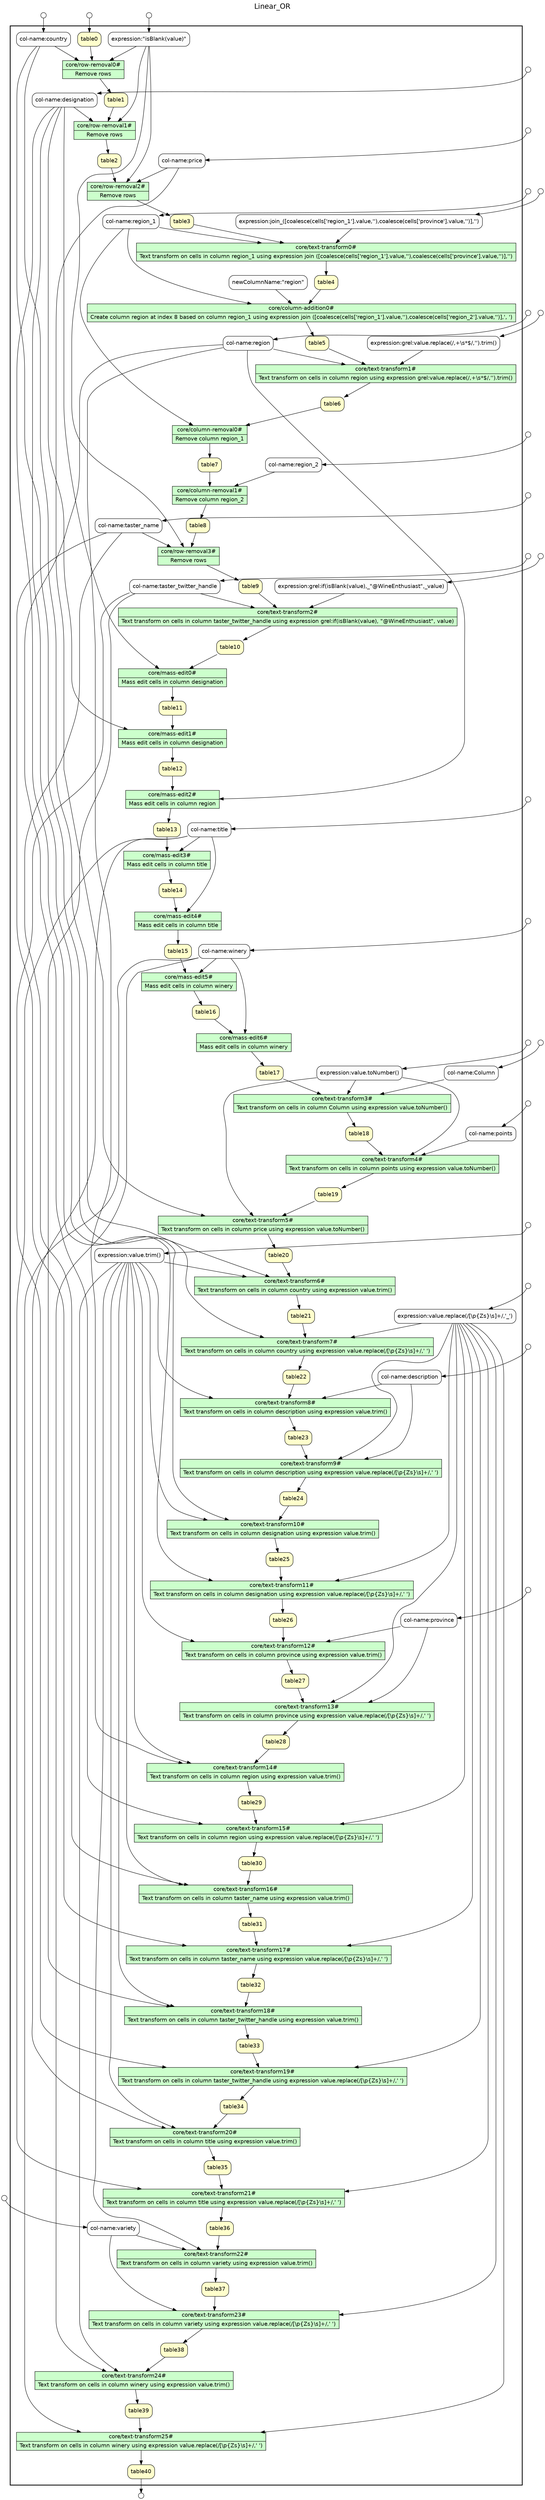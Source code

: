 
/* Start of top-level graph */
digraph Workflow {
rankdir=TB

/* Title for graph */
fontname=Helvetica; fontsize=18; labelloc=t
label=Linear_OR

/* Start of double cluster for drawing box around nodes in workflow */
subgraph cluster_workflow_box_outer { label=""; color=black; penwidth=2
subgraph cluster_workflow_box_inner { label=""; penwidth=0

/* Style for nodes representing atomic programs in workflow */
node[shape=box style=filled fillcolor="#CCFFCC" peripheries=1 fontname=Helvetica]

/* Nodes representing atomic programs in workflow */
"core/row-removal0#" [shape=record rankdir=LR label="{<f0> core/row-removal0# |<f1> Remove rows}"];
"core/row-removal1#" [shape=record rankdir=LR label="{<f0> core/row-removal1# |<f1> Remove rows}"];
"core/row-removal2#" [shape=record rankdir=LR label="{<f0> core/row-removal2# |<f1> Remove rows}"];
"core/text-transform0#" [shape=record rankdir=LR label="{<f0> core/text-transform0# |<f1> Text transform on cells in column region_1 using expression join ([coalesce(cells['region_1'].value,''),coalesce(cells['province'].value,'')],'')}"];
"core/column-addition0#" [shape=record rankdir=LR label="{<f0> core/column-addition0# |<f1> Create column region at index 8 based on column region_1 using expression join ([coalesce(cells['region_1'].value,''),coalesce(cells['region_2'].value,'')],', ')}"];
"core/text-transform1#" [shape=record rankdir=LR label="{<f0> core/text-transform1# |<f1> Text transform on cells in column region using expression grel\:value.replace(/,+\\s*$/,'').trim()}"];
"core/column-removal0#" [shape=record rankdir=LR label="{<f0> core/column-removal0# |<f1> Remove column region_1}"];
"core/column-removal1#" [shape=record rankdir=LR label="{<f0> core/column-removal1# |<f1> Remove column region_2}"];
"core/row-removal3#" [shape=record rankdir=LR label="{<f0> core/row-removal3# |<f1> Remove rows}"];
"core/text-transform2#" [shape=record rankdir=LR label="{<f0> core/text-transform2# |<f1> Text transform on cells in column taster_twitter_handle using expression grel\:if(isBlank(value), \"@WineEnthusiast\", value)}"];
"core/mass-edit0#" [shape=record rankdir=LR label="{<f0> core/mass-edit0# |<f1> Mass edit cells in column designation}"];
"core/mass-edit1#" [shape=record rankdir=LR label="{<f0> core/mass-edit1# |<f1> Mass edit cells in column designation}"];
"core/mass-edit2#" [shape=record rankdir=LR label="{<f0> core/mass-edit2# |<f1> Mass edit cells in column region}"];
"core/mass-edit3#" [shape=record rankdir=LR label="{<f0> core/mass-edit3# |<f1> Mass edit cells in column title}"];
"core/mass-edit4#" [shape=record rankdir=LR label="{<f0> core/mass-edit4# |<f1> Mass edit cells in column title}"];
"core/mass-edit5#" [shape=record rankdir=LR label="{<f0> core/mass-edit5# |<f1> Mass edit cells in column winery}"];
"core/mass-edit6#" [shape=record rankdir=LR label="{<f0> core/mass-edit6# |<f1> Mass edit cells in column winery}"];
"core/text-transform3#" [shape=record rankdir=LR label="{<f0> core/text-transform3# |<f1> Text transform on cells in column Column using expression value.toNumber()}"];
"core/text-transform4#" [shape=record rankdir=LR label="{<f0> core/text-transform4# |<f1> Text transform on cells in column points using expression value.toNumber()}"];
"core/text-transform5#" [shape=record rankdir=LR label="{<f0> core/text-transform5# |<f1> Text transform on cells in column price using expression value.toNumber()}"];
"core/text-transform6#" [shape=record rankdir=LR label="{<f0> core/text-transform6# |<f1> Text transform on cells in column country using expression value.trim()}"];
"core/text-transform7#" [shape=record rankdir=LR label="{<f0> core/text-transform7# |<f1> Text transform on cells in column country using expression value.replace(/[\\p\{Zs\}\\s]+/,' ')}"];
"core/text-transform8#" [shape=record rankdir=LR label="{<f0> core/text-transform8# |<f1> Text transform on cells in column description using expression value.trim()}"];
"core/text-transform9#" [shape=record rankdir=LR label="{<f0> core/text-transform9# |<f1> Text transform on cells in column description using expression value.replace(/[\\p\{Zs\}\\s]+/,' ')}"];
"core/text-transform10#" [shape=record rankdir=LR label="{<f0> core/text-transform10# |<f1> Text transform on cells in column designation using expression value.trim()}"];
"core/text-transform11#" [shape=record rankdir=LR label="{<f0> core/text-transform11# |<f1> Text transform on cells in column designation using expression value.replace(/[\\p\{Zs\}\\s]+/,' ')}"];
"core/text-transform12#" [shape=record rankdir=LR label="{<f0> core/text-transform12# |<f1> Text transform on cells in column province using expression value.trim()}"];
"core/text-transform13#" [shape=record rankdir=LR label="{<f0> core/text-transform13# |<f1> Text transform on cells in column province using expression value.replace(/[\\p\{Zs\}\\s]+/,' ')}"];
"core/text-transform14#" [shape=record rankdir=LR label="{<f0> core/text-transform14# |<f1> Text transform on cells in column region using expression value.trim()}"];
"core/text-transform15#" [shape=record rankdir=LR label="{<f0> core/text-transform15# |<f1> Text transform on cells in column region using expression value.replace(/[\\p\{Zs\}\\s]+/,' ')}"];
"core/text-transform16#" [shape=record rankdir=LR label="{<f0> core/text-transform16# |<f1> Text transform on cells in column taster_name using expression value.trim()}"];
"core/text-transform17#" [shape=record rankdir=LR label="{<f0> core/text-transform17# |<f1> Text transform on cells in column taster_name using expression value.replace(/[\\p\{Zs\}\\s]+/,' ')}"];
"core/text-transform18#" [shape=record rankdir=LR label="{<f0> core/text-transform18# |<f1> Text transform on cells in column taster_twitter_handle using expression value.trim()}"];
"core/text-transform19#" [shape=record rankdir=LR label="{<f0> core/text-transform19# |<f1> Text transform on cells in column taster_twitter_handle using expression value.replace(/[\\p\{Zs\}\\s]+/,' ')}"];
"core/text-transform20#" [shape=record rankdir=LR label="{<f0> core/text-transform20# |<f1> Text transform on cells in column title using expression value.trim()}"];
"core/text-transform21#" [shape=record rankdir=LR label="{<f0> core/text-transform21# |<f1> Text transform on cells in column title using expression value.replace(/[\\p\{Zs\}\\s]+/,' ')}"];
"core/text-transform22#" [shape=record rankdir=LR label="{<f0> core/text-transform22# |<f1> Text transform on cells in column variety using expression value.trim()}"];
"core/text-transform23#" [shape=record rankdir=LR label="{<f0> core/text-transform23# |<f1> Text transform on cells in column variety using expression value.replace(/[\\p\{Zs\}\\s]+/,' ')}"];
"core/text-transform24#" [shape=record rankdir=LR label="{<f0> core/text-transform24# |<f1> Text transform on cells in column winery using expression value.trim()}"];
"core/text-transform25#" [shape=record rankdir=LR label="{<f0> core/text-transform25# |<f1> Text transform on cells in column winery using expression value.replace(/[\\p\{Zs\}\\s]+/,' ')}"];

/* Style for nodes representing non-parameter data channels in workflow */
node[shape=box style="rounded,filled" fillcolor="#FFFFCC" peripheries=1 fontname=Helvetica]

/* Nodes for non-parameter data channels in workflow */
table40
table0
table1
table2
table3
table4
table5
table6
table7
table8
table9
table10
table11
table12
table13
table14
table15
table16
table17
table18
table19
table20
table21
table22
table23
table24
table25
table26
table27
table28
table29
table30
table31
table32
table33
table34
table35
table36
table37
table38
table39

/* Style for nodes representing parameter channels in workflow */
node[shape=box style="rounded,filled" fillcolor="#FCFCFC" peripheries=1 fontname=Helvetica]

/* Nodes representing parameter channels in workflow */
"col-name:country"
"expression:\"isBlank(value)\""
"col-name:designation"
"col-name:price"
"col-name:region_1"
"expression:join_([coalesce(cells['region_1'].value,''),coalesce(cells['province'].value,'')],'')"
"col-name:region"
"expression:grel:value.replace(/,+\\s*$/,'').trim()"
"col-name:region_2"
"col-name:taster_name"
"col-name:taster_twitter_handle"
"expression:grel:if(isBlank(value),_\"@WineEnthusiast\",_value)"
"col-name:title"
"col-name:winery"
"col-name:Column"
"expression:value.toNumber()"
"col-name:points"
"expression:value.trim()"
"expression:value.replace(/[\\p{Zs}\\s]+/,'_')"
"col-name:description"
"col-name:province"
"col-name:variety"

/* Edges representing connections between programs and channels */
"core/row-removal0#" -> table1
"col-name:country" -> "core/row-removal0#"
"expression:\"isBlank(value)\"" -> "core/row-removal0#"
table0 -> "core/row-removal0#"
"core/row-removal1#" -> table2
"col-name:designation" -> "core/row-removal1#"
"expression:\"isBlank(value)\"" -> "core/row-removal1#"
table1 -> "core/row-removal1#"
"core/row-removal2#" -> table3
"col-name:price" -> "core/row-removal2#"
"expression:\"isBlank(value)\"" -> "core/row-removal2#"
table2 -> "core/row-removal2#"
"core/text-transform0#" -> table4
"col-name:region_1" -> "core/text-transform0#"
"expression:join_([coalesce(cells['region_1'].value,''),coalesce(cells['province'].value,'')],'')" -> "core/text-transform0#"
table3 -> "core/text-transform0#"
"core/column-addition0#" -> table5
"col-name:region_1" -> "core/column-addition0#"
"newColumnName:\"region\"" -> "core/column-addition0#"
table4 -> "core/column-addition0#"
"core/text-transform1#" -> table6
"col-name:region" -> "core/text-transform1#"
"expression:grel:value.replace(/,+\\s*$/,'').trim()" -> "core/text-transform1#"
table5 -> "core/text-transform1#"
"core/column-removal0#" -> table7
"col-name:region_1" -> "core/column-removal0#"
table6 -> "core/column-removal0#"
"core/column-removal1#" -> table8
"col-name:region_2" -> "core/column-removal1#"
table7 -> "core/column-removal1#"
"core/row-removal3#" -> table9
"col-name:taster_name" -> "core/row-removal3#"
"expression:\"isBlank(value)\"" -> "core/row-removal3#"
table8 -> "core/row-removal3#"
"core/text-transform2#" -> table10
"col-name:taster_twitter_handle" -> "core/text-transform2#"
"expression:grel:if(isBlank(value),_\"@WineEnthusiast\",_value)" -> "core/text-transform2#"
table9 -> "core/text-transform2#"
"core/mass-edit0#" -> table11
"col-name:designation" -> "core/mass-edit0#"
table10 -> "core/mass-edit0#"
"core/mass-edit1#" -> table12
"col-name:designation" -> "core/mass-edit1#"
table11 -> "core/mass-edit1#"
"core/mass-edit2#" -> table13
"col-name:region" -> "core/mass-edit2#"
table12 -> "core/mass-edit2#"
"core/mass-edit3#" -> table14
"col-name:title" -> "core/mass-edit3#"
table13 -> "core/mass-edit3#"
"core/mass-edit4#" -> table15
"col-name:title" -> "core/mass-edit4#"
table14 -> "core/mass-edit4#"
"core/mass-edit5#" -> table16
"col-name:winery" -> "core/mass-edit5#"
table15 -> "core/mass-edit5#"
"core/mass-edit6#" -> table17
"col-name:winery" -> "core/mass-edit6#"
table16 -> "core/mass-edit6#"
"core/text-transform3#" -> table18
"col-name:Column" -> "core/text-transform3#"
"expression:value.toNumber()" -> "core/text-transform3#"
table17 -> "core/text-transform3#"
"core/text-transform4#" -> table19
"col-name:points" -> "core/text-transform4#"
"expression:value.toNumber()" -> "core/text-transform4#"
table18 -> "core/text-transform4#"
"core/text-transform5#" -> table20
"col-name:price" -> "core/text-transform5#"
"expression:value.toNumber()" -> "core/text-transform5#"
table19 -> "core/text-transform5#"
"core/text-transform6#" -> table21
"col-name:country" -> "core/text-transform6#"
"expression:value.trim()" -> "core/text-transform6#"
table20 -> "core/text-transform6#"
"core/text-transform7#" -> table22
"col-name:country" -> "core/text-transform7#"
"expression:value.replace(/[\\p{Zs}\\s]+/,'_')" -> "core/text-transform7#"
table21 -> "core/text-transform7#"
"core/text-transform8#" -> table23
"col-name:description" -> "core/text-transform8#"
"expression:value.trim()" -> "core/text-transform8#"
table22 -> "core/text-transform8#"
"core/text-transform9#" -> table24
"col-name:description" -> "core/text-transform9#"
"expression:value.replace(/[\\p{Zs}\\s]+/,'_')" -> "core/text-transform9#"
table23 -> "core/text-transform9#"
"core/text-transform10#" -> table25
"col-name:designation" -> "core/text-transform10#"
"expression:value.trim()" -> "core/text-transform10#"
table24 -> "core/text-transform10#"
"core/text-transform11#" -> table26
"col-name:designation" -> "core/text-transform11#"
"expression:value.replace(/[\\p{Zs}\\s]+/,'_')" -> "core/text-transform11#"
table25 -> "core/text-transform11#"
"core/text-transform12#" -> table27
"col-name:province" -> "core/text-transform12#"
"expression:value.trim()" -> "core/text-transform12#"
table26 -> "core/text-transform12#"
"core/text-transform13#" -> table28
"col-name:province" -> "core/text-transform13#"
"expression:value.replace(/[\\p{Zs}\\s]+/,'_')" -> "core/text-transform13#"
table27 -> "core/text-transform13#"
"core/text-transform14#" -> table29
"col-name:region" -> "core/text-transform14#"
"expression:value.trim()" -> "core/text-transform14#"
table28 -> "core/text-transform14#"
"core/text-transform15#" -> table30
"col-name:region" -> "core/text-transform15#"
"expression:value.replace(/[\\p{Zs}\\s]+/,'_')" -> "core/text-transform15#"
table29 -> "core/text-transform15#"
"core/text-transform16#" -> table31
"col-name:taster_name" -> "core/text-transform16#"
"expression:value.trim()" -> "core/text-transform16#"
table30 -> "core/text-transform16#"
"core/text-transform17#" -> table32
"col-name:taster_name" -> "core/text-transform17#"
"expression:value.replace(/[\\p{Zs}\\s]+/,'_')" -> "core/text-transform17#"
table31 -> "core/text-transform17#"
"core/text-transform18#" -> table33
"col-name:taster_twitter_handle" -> "core/text-transform18#"
"expression:value.trim()" -> "core/text-transform18#"
table32 -> "core/text-transform18#"
"core/text-transform19#" -> table34
"col-name:taster_twitter_handle" -> "core/text-transform19#"
"expression:value.replace(/[\\p{Zs}\\s]+/,'_')" -> "core/text-transform19#"
table33 -> "core/text-transform19#"
"core/text-transform20#" -> table35
"col-name:title" -> "core/text-transform20#"
"expression:value.trim()" -> "core/text-transform20#"
table34 -> "core/text-transform20#"
"core/text-transform21#" -> table36
"col-name:title" -> "core/text-transform21#"
"expression:value.replace(/[\\p{Zs}\\s]+/,'_')" -> "core/text-transform21#"
table35 -> "core/text-transform21#"
"core/text-transform22#" -> table37
"col-name:variety" -> "core/text-transform22#"
"expression:value.trim()" -> "core/text-transform22#"
table36 -> "core/text-transform22#"
"core/text-transform23#" -> table38
"col-name:variety" -> "core/text-transform23#"
"expression:value.replace(/[\\p{Zs}\\s]+/,'_')" -> "core/text-transform23#"
table37 -> "core/text-transform23#"
"core/text-transform24#" -> table39
"col-name:winery" -> "core/text-transform24#"
"expression:value.trim()" -> "core/text-transform24#"
table38 -> "core/text-transform24#"
"core/text-transform25#" -> table40
"col-name:winery" -> "core/text-transform25#"
"expression:value.replace(/[\\p{Zs}\\s]+/,'_')" -> "core/text-transform25#"
table39 -> "core/text-transform25#"

/* End of double cluster for drawing box around nodes in workflow */
}}

/* Style for nodes representing workflow input ports */
node[shape=circle style="rounded,filled" fillcolor="#FFFFFF" peripheries=1 fontname=Helvetica width=0.2]

/* Nodes representing workflow input ports */
"col-name:winery_input_port" [label=""]
"expression:value.replace(/[\\p{Zs}\\s]+/,'_')_input_port" [label=""]
"expression:\"isBlank(value)\"_input_port" [label=""]
"col-name:variety_input_port" [label=""]
"col-name:region_input_port" [label=""]
"col-name:price_input_port" [label=""]
"col-name:region_2_input_port" [label=""]
"expression:grel:if(isBlank(value),_\"@WineEnthusiast\",_value)_input_port" [label=""]
"col-name:taster_name_input_port" [label=""]
"col-name:taster_twitter_handle_input_port" [label=""]
"expression:value.toNumber()_input_port" [label=""]
"expression:grel:value.replace(/,+\\s*$/,'').trim()_input_port" [label=""]
"col-name:region_1_input_port" [label=""]
"col-name:designation_input_port" [label=""]
"col-name:description_input_port" [label=""]
"col-name:country_input_port" [label=""]
"expression:join_([coalesce(cells['region_1'].value,''),coalesce(cells['province'].value,'')],'')_input_port" [label=""]
"expression:value.trim()_input_port" [label=""]
"col-name:points_input_port" [label=""]
"col-name:province_input_port" [label=""]
"col-name:title_input_port" [label=""]
"col-name:Column_input_port" [label=""]
table0_input_port [label=""]

/* Style for nodes representing workflow output ports */
node[shape=circle style="rounded,filled" fillcolor="#FFFFFF" peripheries=1 fontname=Helvetica width=0.2]

/* Nodes representing workflow output ports */
table40_output_port [label=""]

/* Edges from input ports to channels */
"col-name:winery_input_port" -> "col-name:winery"
"expression:value.replace(/[\\p{Zs}\\s]+/,'_')_input_port" -> "expression:value.replace(/[\\p{Zs}\\s]+/,'_')"
"expression:\"isBlank(value)\"_input_port" -> "expression:\"isBlank(value)\""
"col-name:variety_input_port" -> "col-name:variety"
"col-name:region_input_port" -> "col-name:region"
"col-name:price_input_port" -> "col-name:price"
"col-name:region_2_input_port" -> "col-name:region_2"
"expression:grel:if(isBlank(value),_\"@WineEnthusiast\",_value)_input_port" -> "expression:grel:if(isBlank(value),_\"@WineEnthusiast\",_value)"
"col-name:taster_name_input_port" -> "col-name:taster_name"
"col-name:taster_twitter_handle_input_port" -> "col-name:taster_twitter_handle"
"expression:value.toNumber()_input_port" -> "expression:value.toNumber()"
"expression:grel:value.replace(/,+\\s*$/,'').trim()_input_port" -> "expression:grel:value.replace(/,+\\s*$/,'').trim()"
"col-name:region_1_input_port" -> "col-name:region_1"
"col-name:designation_input_port" -> "col-name:designation"
"col-name:description_input_port" -> "col-name:description"
"col-name:country_input_port" -> "col-name:country"
"expression:join_([coalesce(cells['region_1'].value,''),coalesce(cells['province'].value,'')],'')_input_port" -> "expression:join_([coalesce(cells['region_1'].value,''),coalesce(cells['province'].value,'')],'')"
"expression:value.trim()_input_port" -> "expression:value.trim()"
"col-name:points_input_port" -> "col-name:points"
"col-name:province_input_port" -> "col-name:province"
"col-name:title_input_port" -> "col-name:title"
"col-name:Column_input_port" -> "col-name:Column"
table0_input_port -> table0

/* Edges from channels to output ports */
table40 -> table40_output_port

/* End of top-level graph */
}
